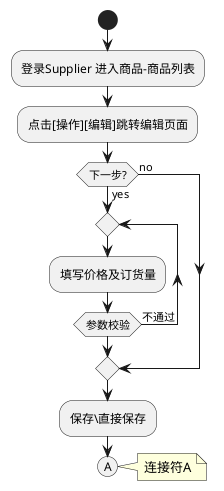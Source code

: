 '编辑商品 流程图
@startuml
start
:登录Supplier 进入商品-商品列表;
:点击[操作][编辑]跳转编辑页面;

if(下一步?) then (yes)
    repeat
    :填写价格及订货量;
    repeat while(参数校验) is (不通过)
else (no)
endif
:保存\直接保存;
(A)
note right: 连接符A
@enduml

@startuml
(A)
note left: 连接符A
:修改商品信息;
if(B2B模式 && 已审核) then (yes)
    :B2B模式且已审核\n不允许修改 抛出异常;
    stop
else (no)
endif
if(参数校验?) then (不通过)
    :抛出异常;
    stop
else(通过)
endif
note left
    验证包括sku编码重复
    sku数据重复
    相关基础数据验证
    签约分类
    签约品牌
    店铺分类等
end note
:修改商品相关信息;
:areas 埋点;
:删除ES中的SKU信息;
:持久化SKU到ES;
stop
@enduml

'编辑商品 时序图
@startuml
autonumber
actor react
react -> controller     :发起编辑保存商品请求
controller -> controller:参数校验
controller -> provider  :商品信息修改\ngoodsProvider.modify
provider -> service     :商品信息修改\ngoodsService.edit
service -> service      :参数校验
note right
    B2B模式下已审核商品不可编辑
    sku编码重复、sku数据重复
    签约分类 签约品牌 店铺分类
    等基础数据验证
end note
service -> repository   :保存商品数据
note over service,repository
    依次请求
    保存商品数据goodsRepository.save
    更新图片goodsImageRepository.save
    更新店铺分类storeCateGoodsRelaRepository.save
    更新商品属性goodsPropDetailRelRepository.save
    更新规格goodsSpecRepository.save
    更新规格值goodsSpecDetailRepository.save
    更新sku规格关系goodsInfoSpecDetailRelRepository.save
end note
database db
repository -> db        :更新商品数据
db --> repository       :返回更新的商品数据
repository --> service  :返回更新的商品数据
service --> provider    :返回封装的新增、删除、old的商品信息
provider -> service     :ares埋点\ngoodsAresProvider.dispatchFunction
service --> provider    :返回结果
provider --> controller :返回封装的新增、删除、old的商品信息
controller -> service   :删除ES中的商品\nesGoodsInfoElasticService.deleteByGoods
service -> db           :删除ES中的商品
db --> service          :返回结果
service --> controller  :返回结果
controller -> service   :商品持久到ES\nesGoodsInfoElasticService.initEsGoodsInfo
service -> db           :商品持久到ES
db --> service          :返回结果
service --> controller  :返回结果
controller --> react    :返回结果
@enduml

'编辑商品 类图
@startuml
class GoodsController{
    -GoodsProvider goodsProvider
    -FreightTemplateGoodsQueryProvider freightTemplateGoodsQueryProvider
    -EsGoodsInfoElasticService esGoodsInfoElasticService
    +BaseResponse<String> edit(GoodsAddRequest request)
}

GoodsController *- FreightTemplateGoodsQueryProvider
EsGoodsInfoElasticService -* GoodsController
GoodsController *-- GoodsProvider

class EsGoodsInfoElasticService{
    +void initEsGoodsInfo(EsGoodsInfoRequest request)
}
interface FreightTemplateGoodsQueryProvider{
    +BaseResponse existsById(FreightTemplateGoodsExistsByIdRequest request)
}
interface GoodsProvider{
    BaseResponse<GoodsModifyResponse> modify(GoodsModifyRequest request)
}

FreightTemplateGoodsQueryProvider <|. FreightTemplateGoodsQueryController
class FreightTemplateGoodsQueryController{
    -FreightTemplateGoodsService freightTemplateGoodsService
    +BaseResponse existsById(FreightTemplateGoodsExistsByIdRequest request)
}
FreightTemplateGoodsQueryController *-- FreightTemplateGoodsService
class FreightTemplateGoodsService{
    -FreightTemplateGoodsRepository freightTemplateGoodsRepository
    +void hasFreightTemp(Long freightTempId)
}
FreightTemplateGoodsService *- FreightTemplateGoodsRepository
interface FreightTemplateGoodsRepository{
    +FreightTemplateGoods queryById(Long freightTempId)
}

interface GoodsRepository{
    +T findOne(ID id)
    +long count(Specification<T> spec)
    +<S extends T> S save(S entity)
}
GoodsProvider <|.. GoodsController1
class GoodsController1{
    -GoodsService goodsService
    -GoodsAresService goodsAresService
    +BaseResponse<GoodsModifyResponse> modify(GoodsModifyRequest request)
}
note top: 区别于buff中的GoodsController
GoodsController1 *-- GoodsService
class GoodsService{
    -GoodsRepository goodsRepository
    -GoodsInfoRepository goodsInfoRepository
    -GoodsImageRepository goodsImageRepository
    -StoreCateGoodsRelaRepository storeCateGoodsRelaRepository
    -GoodsPropDetailRelRepository goodsPropDetailRelRepository
    -GoodsSpecRepository goodsSpecRepository
    -GoodsSpecDetailRepository goodsSpecDetailRepository
    -GoodsInfoSpecDetailRelRepository goodsInfoSpecDetailRelRepository
    -GoodsIntervalPriceRepository goodsIntervalPriceRepository
    -GoodsLevelPriceRepository goodsLevelPriceRepository
    -GoodsCustomerPriceRepository goodsCustomerPriceRepository
    -GoodsCommonService goodsCommonService
    +String edit(GoodsSaveRequest saveRequest)
}
GoodsService *- GoodsRepository
GoodsService *-- GoodsInfoRepository
GoodsService *-- GoodsImageRepository
GoodsService *-- StoreCateGoodsRelaRepository
GoodsService *-- GoodsPropDetailRelRepository
GoodsService *-- GoodsSpecRepository
GoodsService *-- GoodsSpecDetailRepository
GoodsService *-- GoodsInfoSpecDetailRelRepository
GoodsIntervalPriceRepository --* GoodsService
GoodsLevelPriceRepository --* GoodsService
GoodsCustomerPriceRepository --* GoodsService
GoodsCommonService -* GoodsService

interface GoodsInfoRepository{
    +List<T> findAll(Specification<T> spec)
}
interface GoodsImageRepository{
    +<S extends T> S save(S entity)
}
interface StoreCateGoodsRelaRepository{
    +<S extends T> S save(S entity)
}
interface GoodsPropDetailRelRepository{
    +<S extends T> List save(Iterable entities)
}
interface GoodsSpecRepository{
    +<S extends T> S save(S entity)
}
interface GoodsSpecDetailRepository{
    +<S extends T> S save(S entity)
}
interface GoodsInfoSpecDetailRelRepository{
    +<S extends T> S save(S entity)
}
interface GoodsIntervalPriceRepository{
    +List<GoodsIntervalPrice> findByGoodsId(String goodsId)
}
interface GoodsLevelPriceRepository{
    +List<GoodsLevelPrice> findByGoodsId(String goodsId)
}
interface GoodsCustomerPriceRepository{
    +List<GoodsCustomerPrice> findByGoodsId(String goodsId)
}


class GoodsCommonService{
    -AuditQueryProvider auditQueryProvider
    +void setCheckState(Goods goods)
}
AuditQueryProvider -* GoodsCommonService
interface AuditQueryProvider{
    +BaseResponse<BossGoodsAuditResponse> isBossGoodsAudit()
    +BaseResponse<SupplierGoodsAuditResponse> isSupplierGoodsAudit()
}
note left: 访问到setting服务\n参见setting服务类图
@enduml